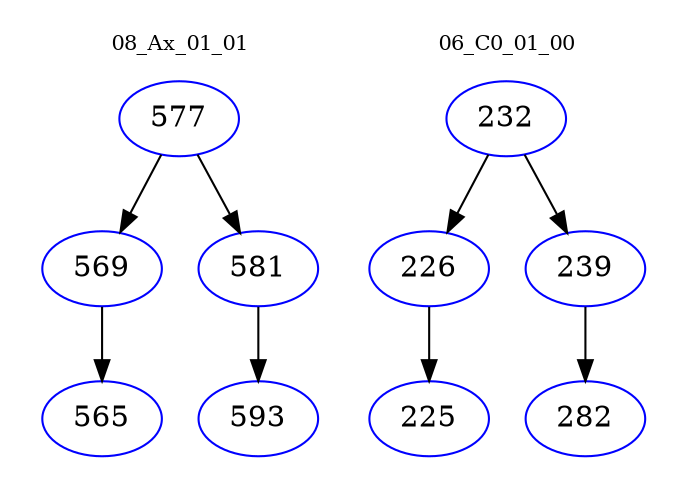 digraph{
subgraph cluster_0 {
color = white
label = "08_Ax_01_01";
fontsize=10;
T0_577 [label="577", color="blue"]
T0_577 -> T0_569 [color="black"]
T0_569 [label="569", color="blue"]
T0_569 -> T0_565 [color="black"]
T0_565 [label="565", color="blue"]
T0_577 -> T0_581 [color="black"]
T0_581 [label="581", color="blue"]
T0_581 -> T0_593 [color="black"]
T0_593 [label="593", color="blue"]
}
subgraph cluster_1 {
color = white
label = "06_C0_01_00";
fontsize=10;
T1_232 [label="232", color="blue"]
T1_232 -> T1_226 [color="black"]
T1_226 [label="226", color="blue"]
T1_226 -> T1_225 [color="black"]
T1_225 [label="225", color="blue"]
T1_232 -> T1_239 [color="black"]
T1_239 [label="239", color="blue"]
T1_239 -> T1_282 [color="black"]
T1_282 [label="282", color="blue"]
}
}
